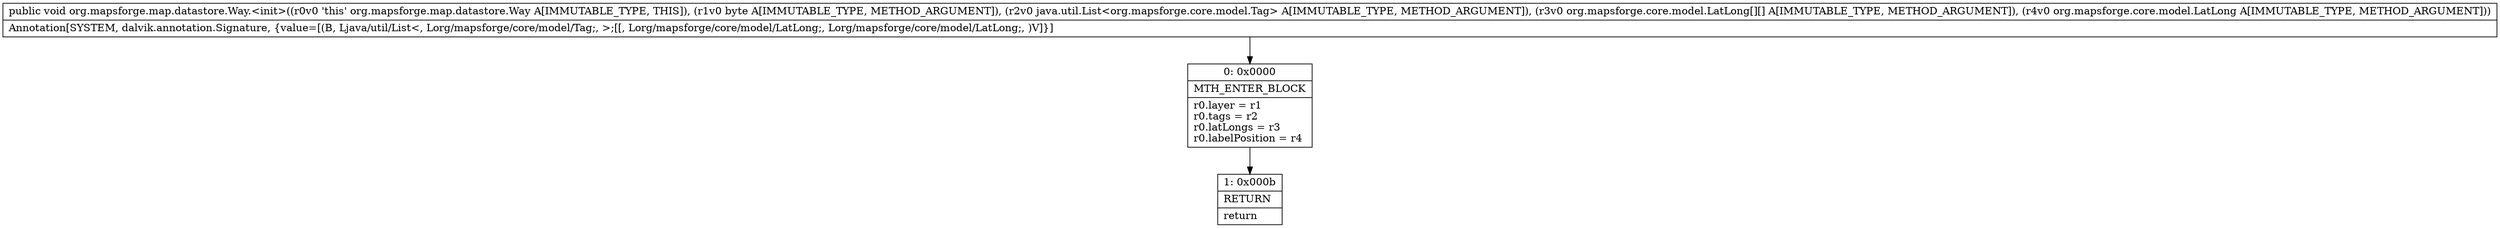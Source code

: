 digraph "CFG fororg.mapsforge.map.datastore.Way.\<init\>(BLjava\/util\/List;[[Lorg\/mapsforge\/core\/model\/LatLong;Lorg\/mapsforge\/core\/model\/LatLong;)V" {
Node_0 [shape=record,label="{0\:\ 0x0000|MTH_ENTER_BLOCK\l|r0.layer = r1\lr0.tags = r2\lr0.latLongs = r3\lr0.labelPosition = r4\l}"];
Node_1 [shape=record,label="{1\:\ 0x000b|RETURN\l|return\l}"];
MethodNode[shape=record,label="{public void org.mapsforge.map.datastore.Way.\<init\>((r0v0 'this' org.mapsforge.map.datastore.Way A[IMMUTABLE_TYPE, THIS]), (r1v0 byte A[IMMUTABLE_TYPE, METHOD_ARGUMENT]), (r2v0 java.util.List\<org.mapsforge.core.model.Tag\> A[IMMUTABLE_TYPE, METHOD_ARGUMENT]), (r3v0 org.mapsforge.core.model.LatLong[][] A[IMMUTABLE_TYPE, METHOD_ARGUMENT]), (r4v0 org.mapsforge.core.model.LatLong A[IMMUTABLE_TYPE, METHOD_ARGUMENT]))  | Annotation[SYSTEM, dalvik.annotation.Signature, \{value=[(B, Ljava\/util\/List\<, Lorg\/mapsforge\/core\/model\/Tag;, \>;[[, Lorg\/mapsforge\/core\/model\/LatLong;, Lorg\/mapsforge\/core\/model\/LatLong;, )V]\}]\l}"];
MethodNode -> Node_0;
Node_0 -> Node_1;
}

